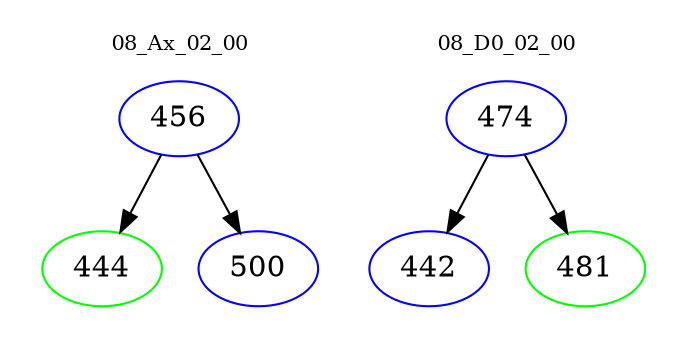 digraph{
subgraph cluster_0 {
color = white
label = "08_Ax_02_00";
fontsize=10;
T0_456 [label="456", color="blue"]
T0_456 -> T0_444 [color="black"]
T0_444 [label="444", color="green"]
T0_456 -> T0_500 [color="black"]
T0_500 [label="500", color="blue"]
}
subgraph cluster_1 {
color = white
label = "08_D0_02_00";
fontsize=10;
T1_474 [label="474", color="blue"]
T1_474 -> T1_442 [color="black"]
T1_442 [label="442", color="blue"]
T1_474 -> T1_481 [color="black"]
T1_481 [label="481", color="green"]
}
}
